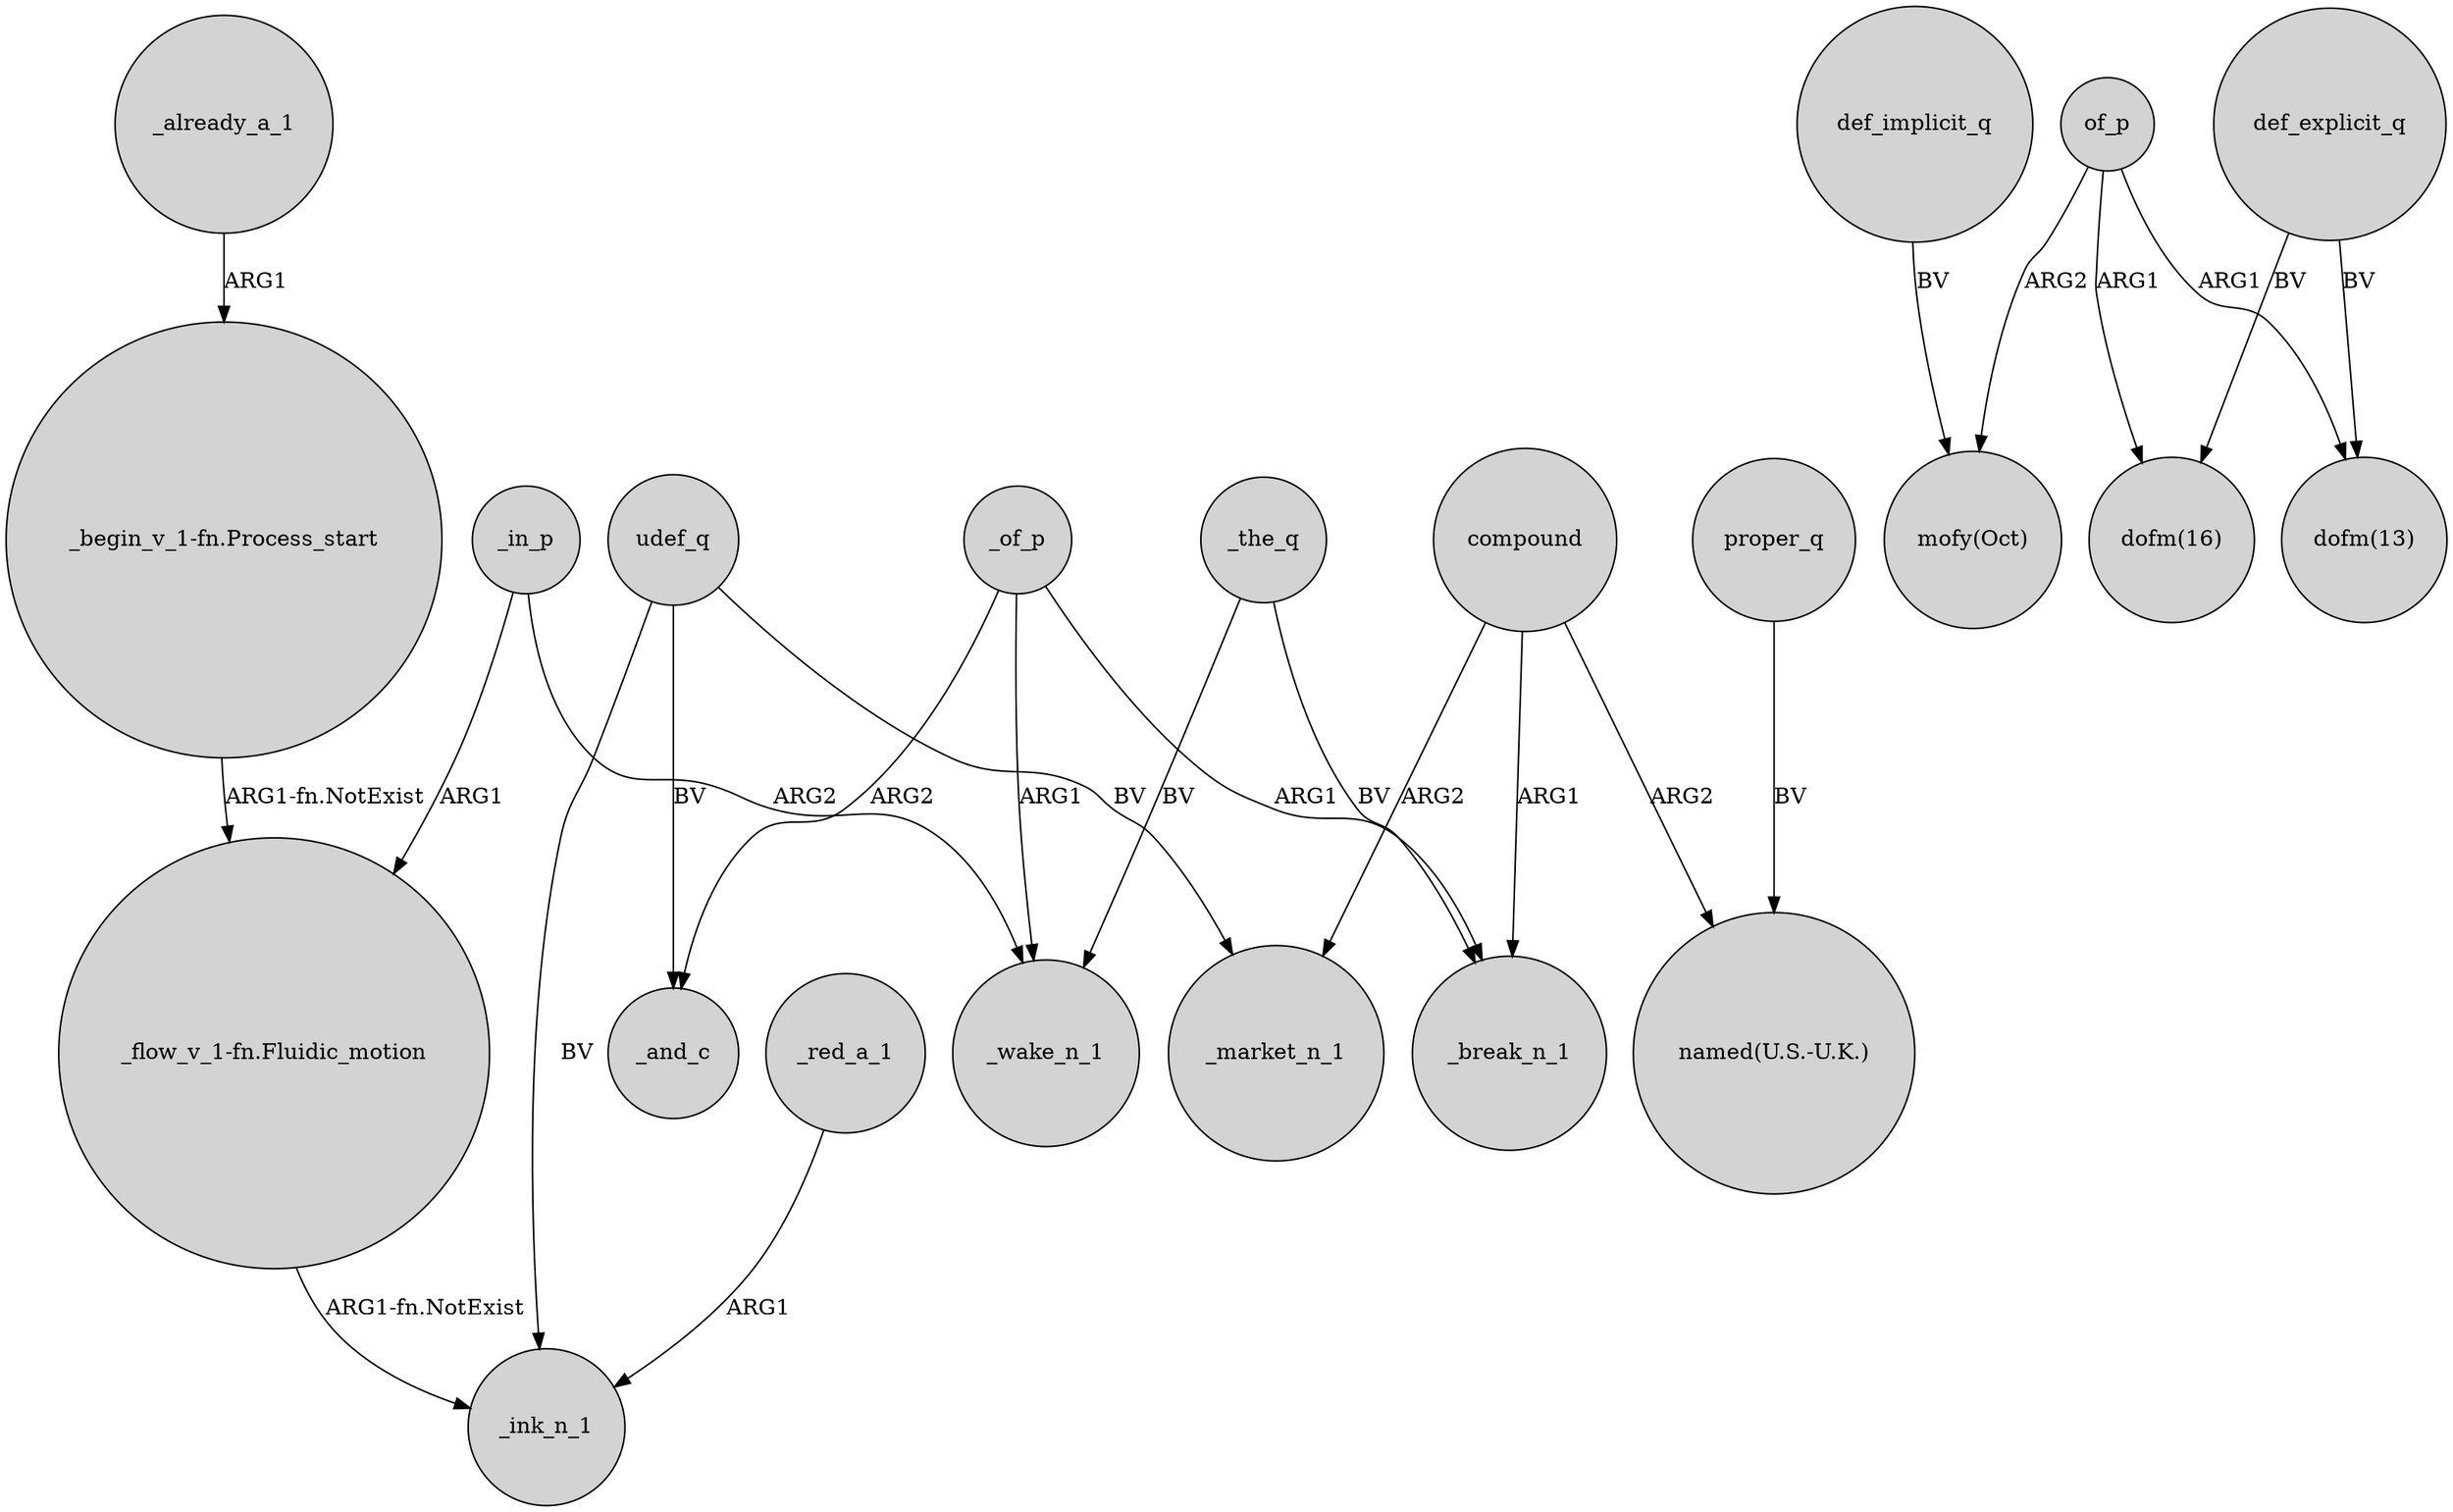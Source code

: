 digraph {
	node [shape=circle style=filled]
	compound -> _market_n_1 [label=ARG2]
	of_p -> "dofm(13)" [label=ARG1]
	of_p -> "dofm(16)" [label=ARG1]
	def_implicit_q -> "mofy(Oct)" [label=BV]
	_the_q -> _wake_n_1 [label=BV]
	compound -> "named(U.S.-U.K.)" [label=ARG2]
	"_begin_v_1-fn.Process_start" -> "_flow_v_1-fn.Fluidic_motion" [label="ARG1-fn.NotExist"]
	"_flow_v_1-fn.Fluidic_motion" -> _ink_n_1 [label="ARG1-fn.NotExist"]
	_of_p -> _and_c [label=ARG2]
	of_p -> "mofy(Oct)" [label=ARG2]
	udef_q -> _market_n_1 [label=BV]
	udef_q -> _ink_n_1 [label=BV]
	_in_p -> "_flow_v_1-fn.Fluidic_motion" [label=ARG1]
	_the_q -> _break_n_1 [label=BV]
	_of_p -> _wake_n_1 [label=ARG1]
	_in_p -> _wake_n_1 [label=ARG2]
	_red_a_1 -> _ink_n_1 [label=ARG1]
	def_explicit_q -> "dofm(13)" [label=BV]
	def_explicit_q -> "dofm(16)" [label=BV]
	_already_a_1 -> "_begin_v_1-fn.Process_start" [label=ARG1]
	_of_p -> _break_n_1 [label=ARG1]
	udef_q -> _and_c [label=BV]
	compound -> _break_n_1 [label=ARG1]
	proper_q -> "named(U.S.-U.K.)" [label=BV]
}
